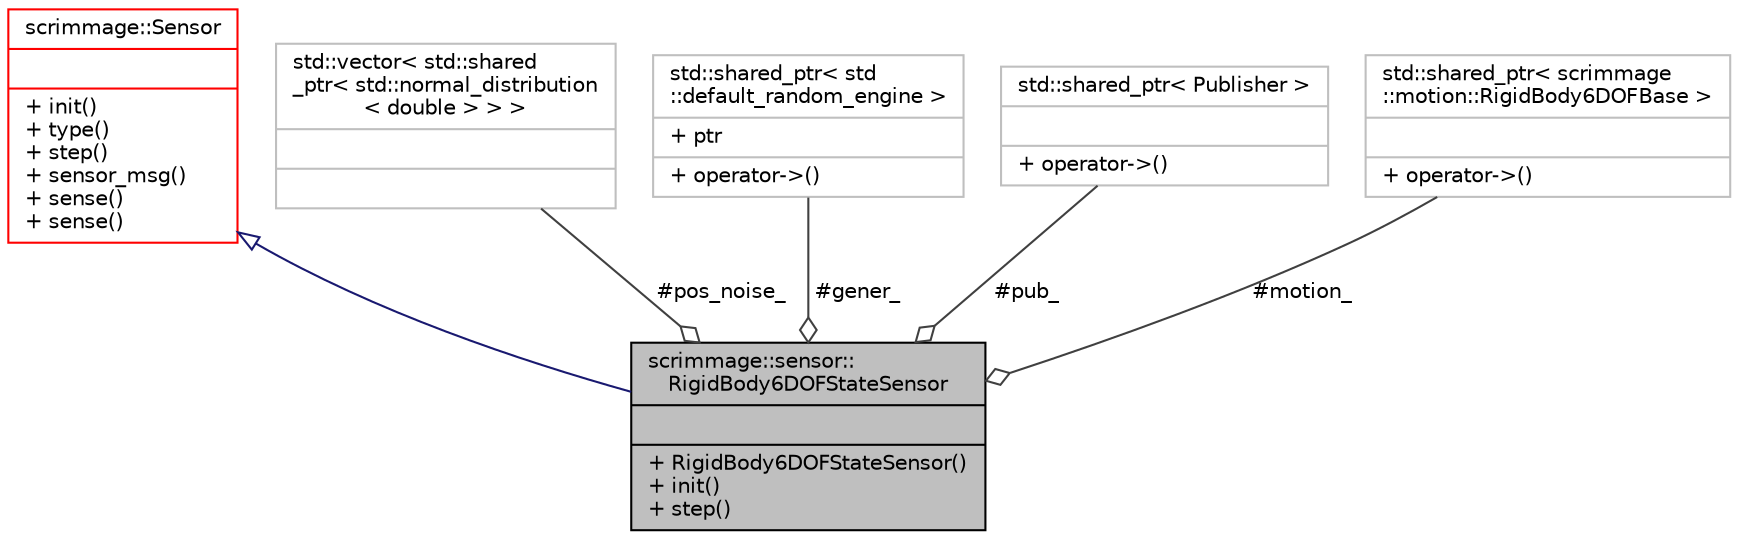 digraph "scrimmage::sensor::RigidBody6DOFStateSensor"
{
 // LATEX_PDF_SIZE
  edge [fontname="Helvetica",fontsize="10",labelfontname="Helvetica",labelfontsize="10"];
  node [fontname="Helvetica",fontsize="10",shape=record];
  Node1 [label="{scrimmage::sensor::\lRigidBody6DOFStateSensor\n||+ RigidBody6DOFStateSensor()\l+ init()\l+ step()\l}",height=0.2,width=0.4,color="black", fillcolor="grey75", style="filled", fontcolor="black",tooltip=" "];
  Node2 -> Node1 [dir="back",color="midnightblue",fontsize="10",style="solid",arrowtail="onormal",fontname="Helvetica"];
  Node2 [label="{scrimmage::Sensor\n||+ init()\l+ type()\l+ step()\l+ sensor_msg()\l+ sense()\l+ sense()\l}",height=0.2,width=0.4,color="red", fillcolor="white", style="filled",URL="$classscrimmage_1_1Sensor.html",tooltip=" "];
  Node86 -> Node1 [color="grey25",fontsize="10",style="solid",label=" #pos_noise_" ,arrowhead="odiamond",fontname="Helvetica"];
  Node86 [label="{std::vector\< std::shared\l_ptr\< std::normal_distribution\l\< double \> \> \>\n||}",height=0.2,width=0.4,color="grey75", fillcolor="white", style="filled",tooltip=" "];
  Node80 -> Node1 [color="grey25",fontsize="10",style="solid",label=" #gener_" ,arrowhead="odiamond",fontname="Helvetica"];
  Node80 [label="{std::shared_ptr\< std\l::default_random_engine \>\n|+ ptr\l|+ operator-\>()\l}",height=0.2,width=0.4,color="grey75", fillcolor="white", style="filled",tooltip=" "];
  Node88 -> Node1 [color="grey25",fontsize="10",style="solid",label=" #pub_" ,arrowhead="odiamond",fontname="Helvetica"];
  Node88 [label="{std::shared_ptr\< Publisher \>\n||+ operator-\>()\l}",height=0.2,width=0.4,color="grey75", fillcolor="white", style="filled",tooltip=" "];
  Node94 -> Node1 [color="grey25",fontsize="10",style="solid",label=" #motion_" ,arrowhead="odiamond",fontname="Helvetica"];
  Node94 [label="{std::shared_ptr\< scrimmage\l::motion::RigidBody6DOFBase \>\n||+ operator-\>()\l}",height=0.2,width=0.4,color="grey75", fillcolor="white", style="filled",tooltip=" "];
}
